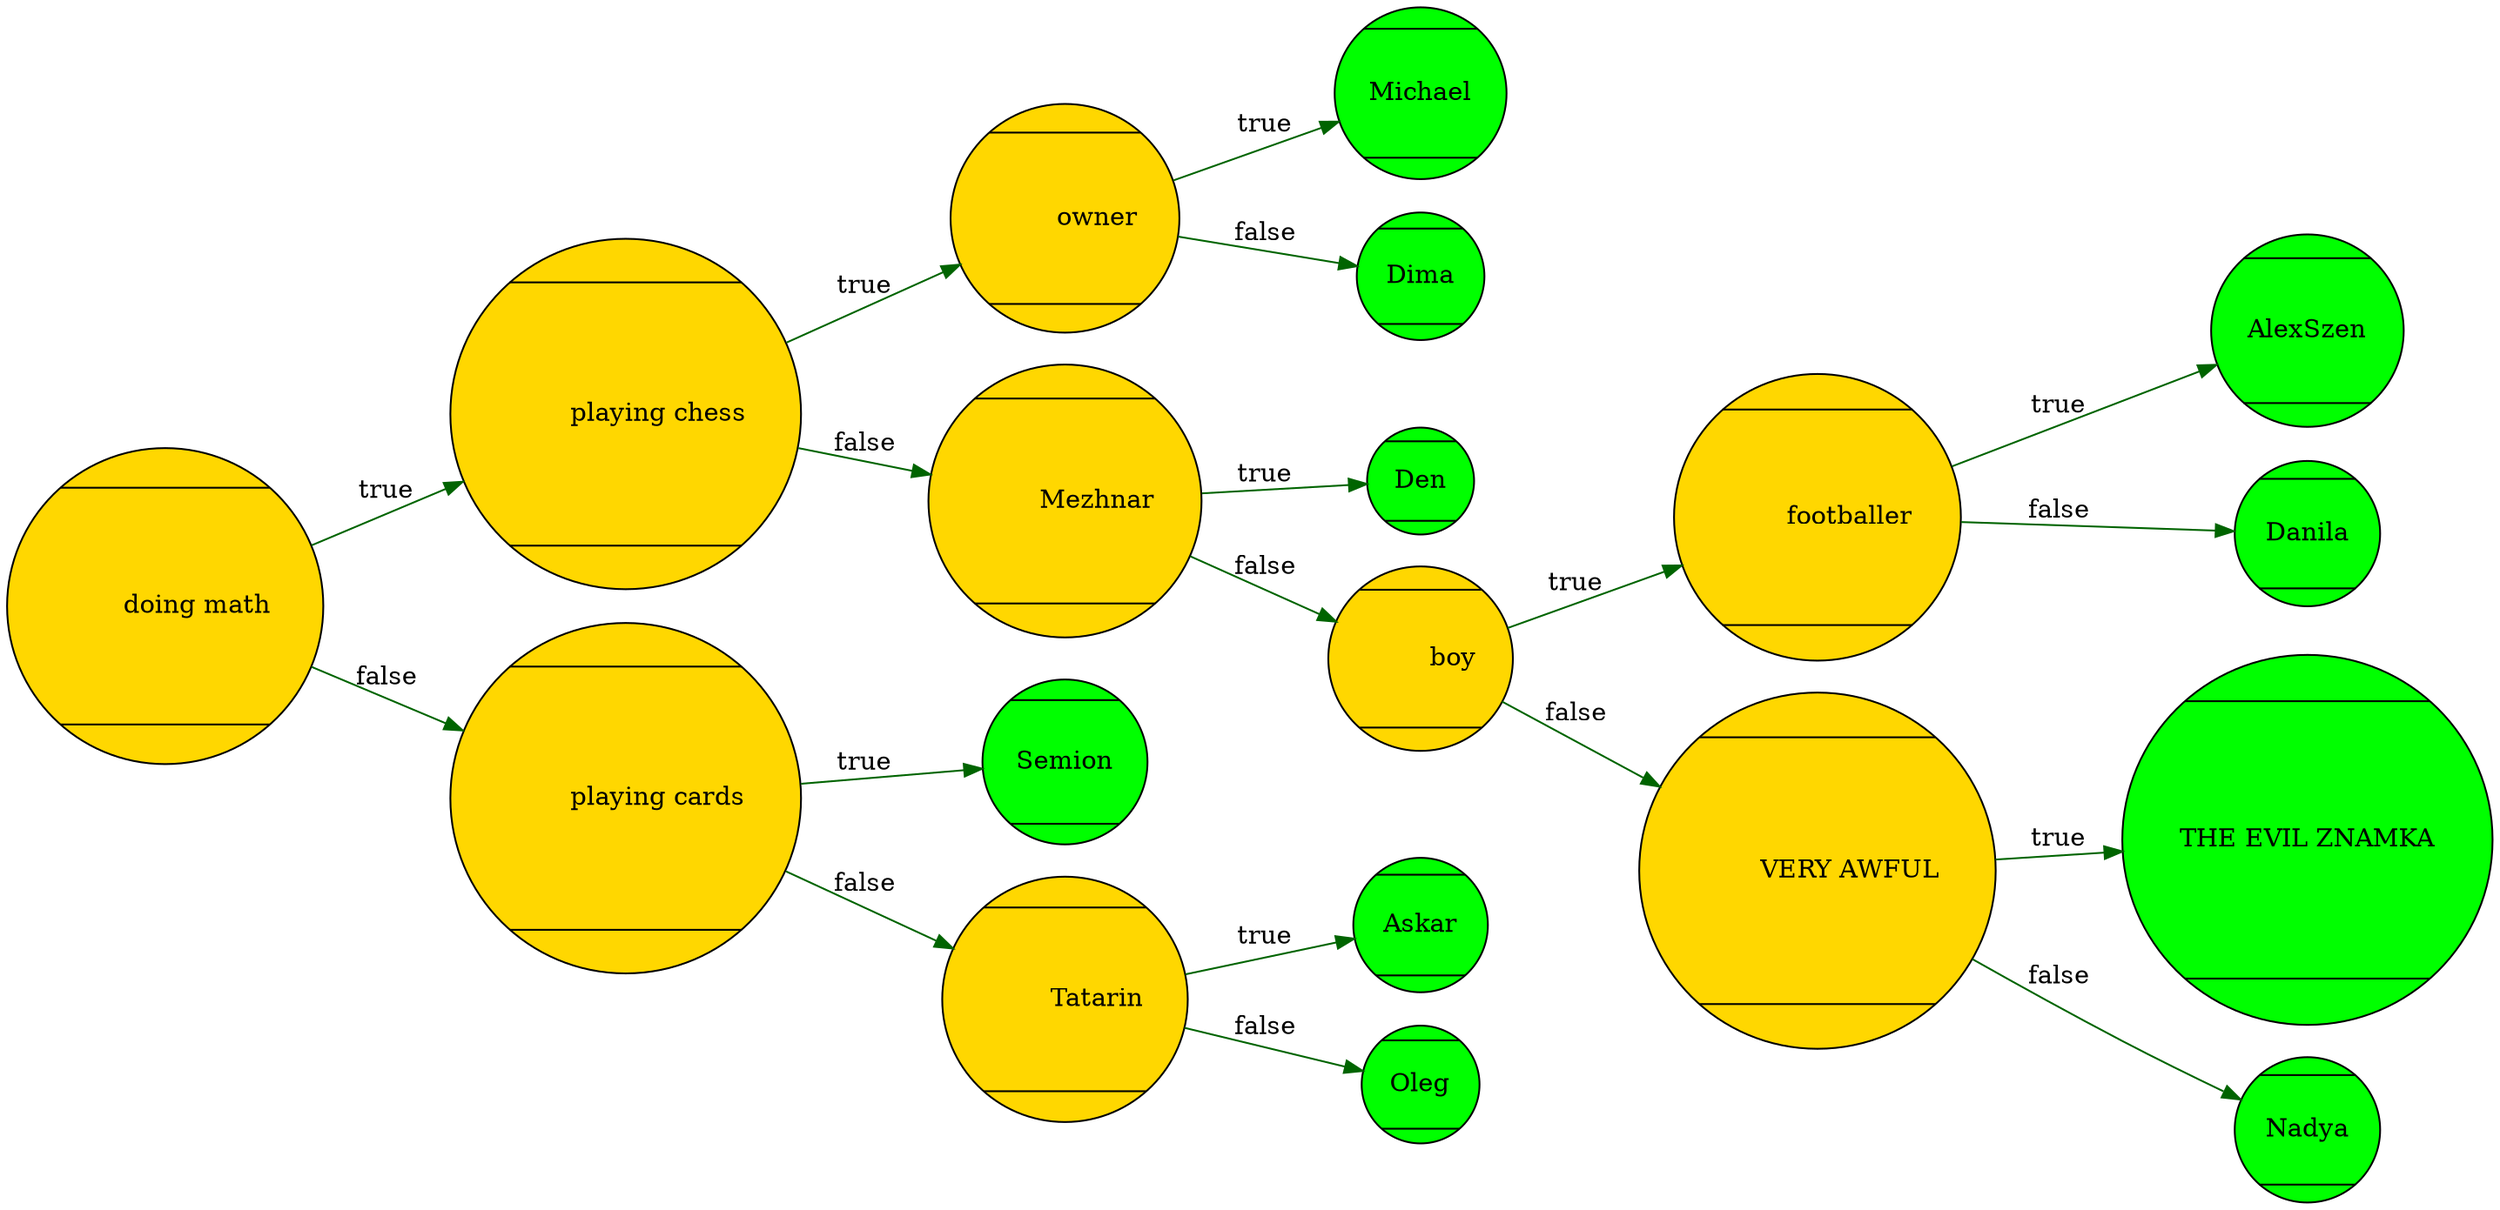 digraph G{
edge [color = "darkgreen"];
rankdir = "LR";
node [shape = Mcircle];
node [color = "#000000", shape = Mcircle];
node0x55fd6b090400[ style = "filled, rounded", fillcolor = "gold"]node0x55fd6b090400 [label="	doing math
"];
node0x55fd6b091720[ style = "filled, rounded", fillcolor = "gold"]node0x55fd6b091720 [label="	playing chess
"];
node0x55fd6b091780[ style = "filled, rounded", fillcolor = "gold"]node0x55fd6b091780 [label="	owner
"];
node0x55fd6b0917e0[ style = "filled, rounded", fillcolor = "lime"]node0x55fd6b0917e0 [label="Michael
"];
node0x55fd6b091840[ style = "filled, rounded", fillcolor = "lime"]node0x55fd6b091840 [label="Dima
"];
node0x55fd6b0918a0[ style = "filled, rounded", fillcolor = "gold"]node0x55fd6b0918a0 [label="	Mezhnar
"];
node0x55fd6b091900[ style = "filled, rounded", fillcolor = "lime"]node0x55fd6b091900 [label="Den
"];
node0x55fd6b091960[ style = "filled, rounded", fillcolor = "gold"]node0x55fd6b091960 [label="	boy
"];
node0x55fd6b0919c0[ style = "filled, rounded", fillcolor = "gold"]node0x55fd6b0919c0 [label="	footballer
"];
node0x55fd6b091a20[ style = "filled, rounded", fillcolor = "lime"]node0x55fd6b091a20 [label="AlexSzen
"];
node0x55fd6b091a80[ style = "filled, rounded", fillcolor = "lime"]node0x55fd6b091a80 [label="Danila
"];
node0x55fd6b091ae0[ style = "filled, rounded", fillcolor = "gold"]node0x55fd6b091ae0 [label="	VERY AWFUL
"];
node0x55fd6b091b40[ style = "filled, rounded", fillcolor = "lime"]node0x55fd6b091b40 [label="THE EVIL ZNAMKA
"];
node0x55fd6b091ba0[ style = "filled, rounded", fillcolor = "lime"]node0x55fd6b091ba0 [label="Nadya
"];
node0x55fd6b091c00[ style = "filled, rounded", fillcolor = "gold"]node0x55fd6b091c00 [label="	playing cards
"];
node0x55fd6b091c60[ style = "filled, rounded", fillcolor = "lime"]node0x55fd6b091c60 [label="Semion
"];
node0x55fd6b091cc0[ style = "filled, rounded", fillcolor = "gold"]node0x55fd6b091cc0 [label="	Tatarin
"];
node0x55fd6b091d20[ style = "filled, rounded", fillcolor = "lime"]node0x55fd6b091d20 [label="Askar
"];
node0x55fd6b091d80[ style = "filled, rounded", fillcolor = "lime"]node0x55fd6b091d80 [label="Oleg
"];
node0x55fd6b090400 -> node0x55fd6b091c00 [label="false"];
node0x55fd6b091c00 -> node0x55fd6b091cc0 [label="false"];
node0x55fd6b091cc0 -> node0x55fd6b091d80 [label="false"];
node0x55fd6b091cc0 -> node0x55fd6b091d20 [label="true"];
node0x55fd6b091c00 -> node0x55fd6b091c60 [label="true"];
node0x55fd6b090400 -> node0x55fd6b091720 [label="true"];
node0x55fd6b091720 -> node0x55fd6b0918a0 [label="false"];
node0x55fd6b0918a0 -> node0x55fd6b091960 [label="false"];
node0x55fd6b091960 -> node0x55fd6b091ae0 [label="false"];
node0x55fd6b091ae0 -> node0x55fd6b091ba0 [label="false"];
node0x55fd6b091ae0 -> node0x55fd6b091b40 [label="true"];
node0x55fd6b091960 -> node0x55fd6b0919c0 [label="true"];
node0x55fd6b0919c0 -> node0x55fd6b091a80 [label="false"];
node0x55fd6b0919c0 -> node0x55fd6b091a20 [label="true"];
node0x55fd6b0918a0 -> node0x55fd6b091900 [label="true"];
node0x55fd6b091720 -> node0x55fd6b091780 [label="true"];
node0x55fd6b091780 -> node0x55fd6b091840 [label="false"];
node0x55fd6b091780 -> node0x55fd6b0917e0 [label="true"];
}
